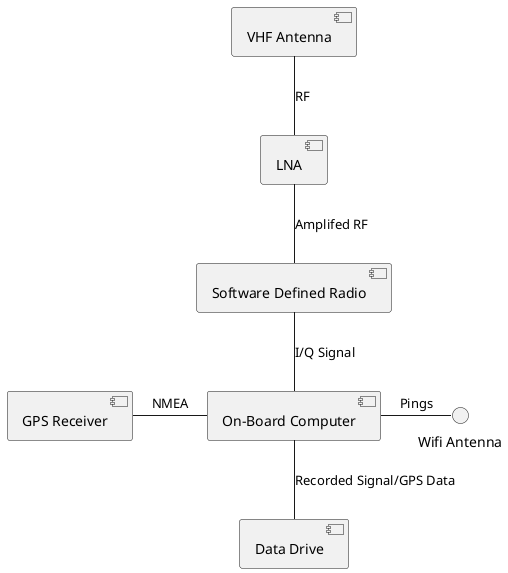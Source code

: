@startuml Radio Collar Tracker: Collared Lizard System Diagram
[Software Defined Radio] as SDR
[On-Board Computer] as OBC
[VHF Antenna] as ANT
[LNA] as LNA
[Data Drive] as USB
[GPS Receiver] as GPS

interface "Wifi Antenna" as WIFI_ANT
ANT -- LNA : RF
LNA --  SDR : Amplifed RF
SDR --  OBC : I/Q Signal
OBC - WIFI_ANT : Pings
GPS - OBC : NMEA
OBC -- USB : Recorded Signal/GPS Data
@enduml